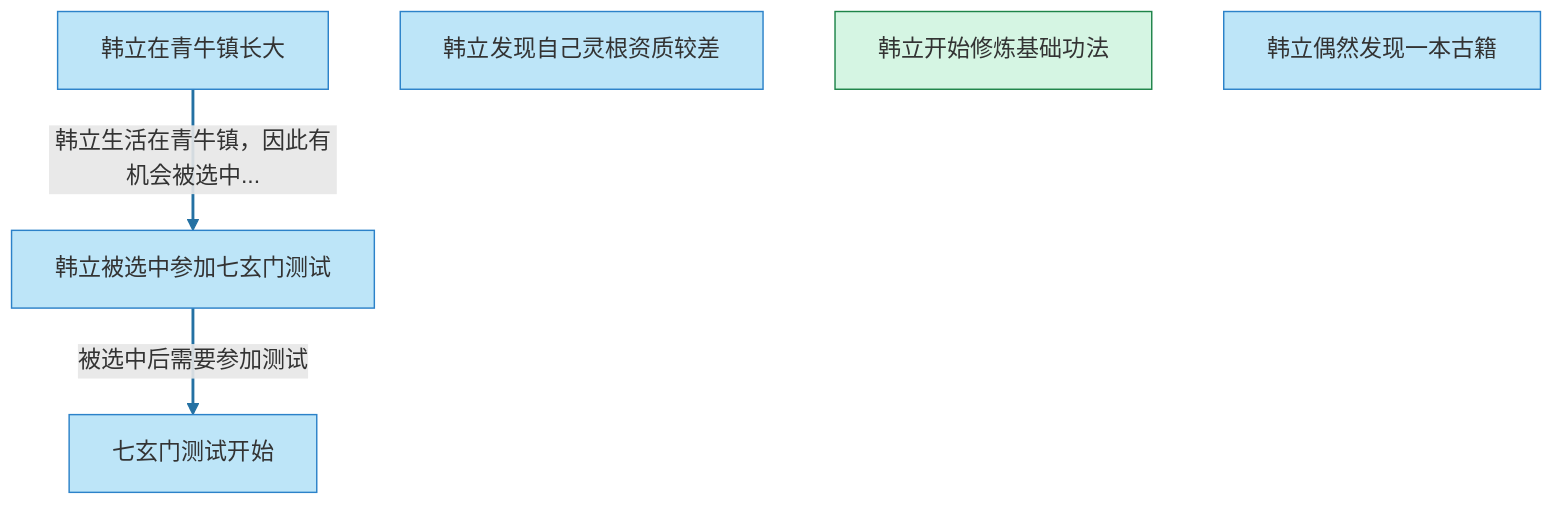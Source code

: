 graph TD
    E01-2["韩立被选中参加七玄门测试"]
    style E01-2 fill:#BDE5F8,stroke:#2C82C9
    E01-1["韩立在青牛镇长大"]
    style E01-1 fill:#BDE5F8,stroke:#2C82C9
    E01-3["七玄门测试开始"]
    style E01-3 fill:#BDE5F8,stroke:#2C82C9
    E02-2["韩立发现自己灵根资质较差"]
    style E02-2 fill:#BDE5F8,stroke:#2C82C9
    E02-1["韩立开始修炼基础功法"]
    style E02-1 fill:#D5F5E3,stroke:#1E8449
    E03-1["韩立偶然发现一本古籍"]
    style E03-1 fill:#BDE5F8,stroke:#2C82C9
    E01-1 -->|"韩立生活在青牛镇，因此有机会被选中..."| E01-2
    linkStyle 0 stroke:#2471A3,stroke-width:2px
    E01-2 -->|"被选中后需要参加测试"| E01-3
    linkStyle 1 stroke:#2471A3,stroke-width:2px